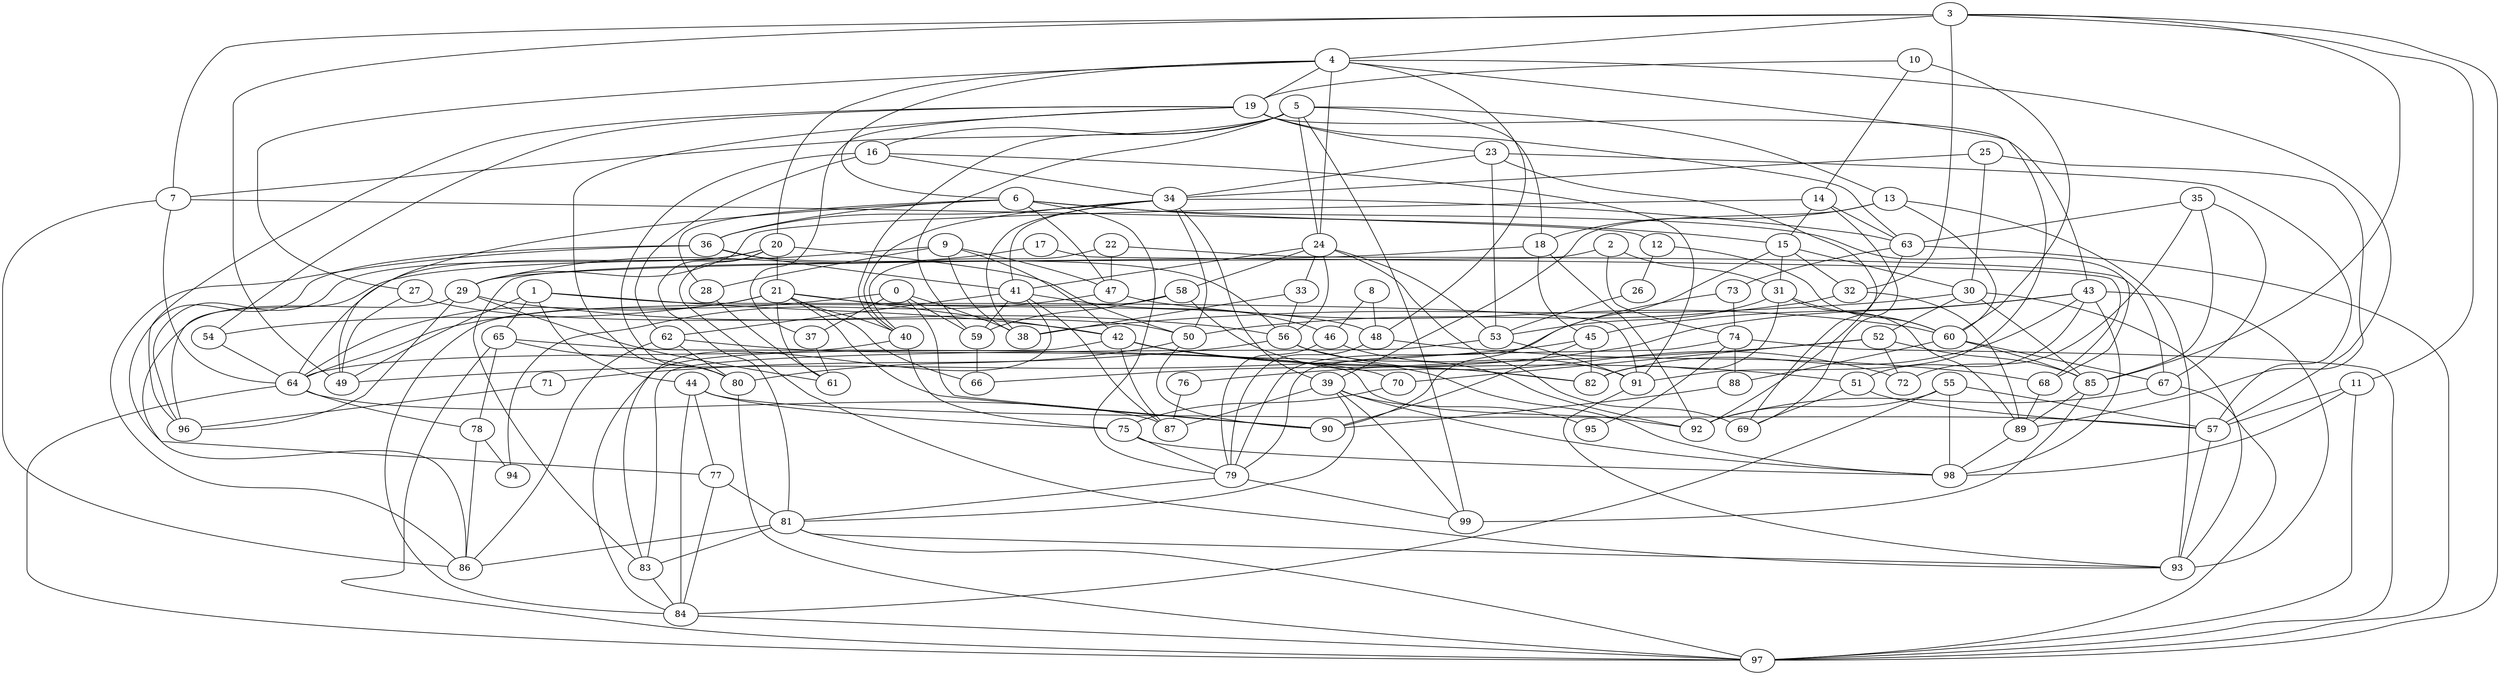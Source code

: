 
graph graphname {
    0 -- 64
0 -- 90
0 -- 59
0 -- 37
0 -- 38
1 -- 49
1 -- 42
1 -- 91
1 -- 44
1 -- 65
2 -- 74
2 -- 83
2 -- 31
3 -- 32
3 -- 97
3 -- 4
3 -- 7
3 -- 11
3 -- 49
3 -- 85
4 -- 6
4 -- 48
4 -- 27
4 -- 19
4 -- 20
4 -- 24
4 -- 57
4 -- 91
5 -- 99
5 -- 7
5 -- 40
5 -- 13
5 -- 16
5 -- 18
5 -- 24
5 -- 59
6 -- 68
6 -- 47
6 -- 15
6 -- 49
6 -- 36
6 -- 79
6 -- 28
7 -- 64
7 -- 12
7 -- 86
8 -- 48
8 -- 46
9 -- 96
9 -- 42
9 -- 28
9 -- 38
9 -- 47
10 -- 19
10 -- 60
10 -- 14
11 -- 57
11 -- 98
11 -- 97
12 -- 26
12 -- 60
13 -- 18
13 -- 39
13 -- 60
13 -- 93
14 -- 15
14 -- 29
14 -- 69
14 -- 63
15 -- 32
15 -- 90
15 -- 30
15 -- 31
16 -- 80
16 -- 34
16 -- 91
16 -- 62
17 -- 68
17 -- 29
18 -- 92
18 -- 45
18 -- 29
19 -- 96
19 -- 37
19 -- 43
19 -- 80
19 -- 54
19 -- 23
19 -- 63
20 -- 96
20 -- 64
20 -- 81
20 -- 50
20 -- 21
20 -- 93
21 -- 64
21 -- 66
21 -- 40
21 -- 42
21 -- 48
21 -- 54
21 -- 90
21 -- 61
22 -- 40
22 -- 67
22 -- 47
23 -- 57
23 -- 34
23 -- 53
23 -- 69
24 -- 33
24 -- 41
24 -- 53
24 -- 56
24 -- 58
24 -- 69
25 -- 89
25 -- 34
25 -- 30
26 -- 53
27 -- 49
27 -- 50
28 -- 61
29 -- 96
29 -- 86
29 -- 56
29 -- 61
30 -- 38
30 -- 52
30 -- 85
30 -- 93
31 -- 82
31 -- 53
31 -- 89
31 -- 60
32 -- 89
32 -- 50
33 -- 56
33 -- 38
34 -- 36
34 -- 38
34 -- 39
34 -- 40
34 -- 41
34 -- 50
34 -- 63
35 -- 72
35 -- 67
35 -- 85
35 -- 63
36 -- 41
36 -- 77
36 -- 86
36 -- 56
37 -- 61
39 -- 98
39 -- 99
39 -- 81
39 -- 87
39 -- 95
40 -- 64
40 -- 75
41 -- 46
41 -- 83
41 -- 87
41 -- 59
41 -- 62
42 -- 98
42 -- 82
42 -- 51
42 -- 84
42 -- 87
43 -- 66
43 -- 98
43 -- 45
43 -- 82
43 -- 51
43 -- 93
44 -- 75
44 -- 84
44 -- 77
44 -- 57
45 -- 49
45 -- 90
45 -- 82
46 -- 91
46 -- 79
47 -- 94
47 -- 60
48 -- 68
48 -- 79
50 -- 80
50 -- 90
51 -- 57
51 -- 69
52 -- 72
52 -- 76
52 -- 70
52 -- 85
53 -- 83
53 -- 91
54 -- 64
55 -- 84
55 -- 57
55 -- 98
55 -- 92
56 -- 71
56 -- 72
56 -- 92
57 -- 93
58 -- 82
58 -- 59
58 -- 84
59 -- 66
60 -- 67
60 -- 85
60 -- 88
62 -- 70
62 -- 86
62 -- 80
63 -- 97
63 -- 73
63 -- 92
64 -- 97
64 -- 78
64 -- 87
65 -- 80
65 -- 92
65 -- 78
65 -- 97
67 -- 92
67 -- 97
68 -- 89
70 -- 75
71 -- 96
73 -- 74
73 -- 79
74 -- 97
74 -- 79
74 -- 88
74 -- 95
75 -- 98
75 -- 79
76 -- 87
77 -- 84
77 -- 81
78 -- 86
78 -- 94
79 -- 99
79 -- 81
80 -- 97
81 -- 97
81 -- 83
81 -- 86
81 -- 93
83 -- 84
84 -- 97
85 -- 99
85 -- 89
88 -- 90
89 -- 98
91 -- 93

}
